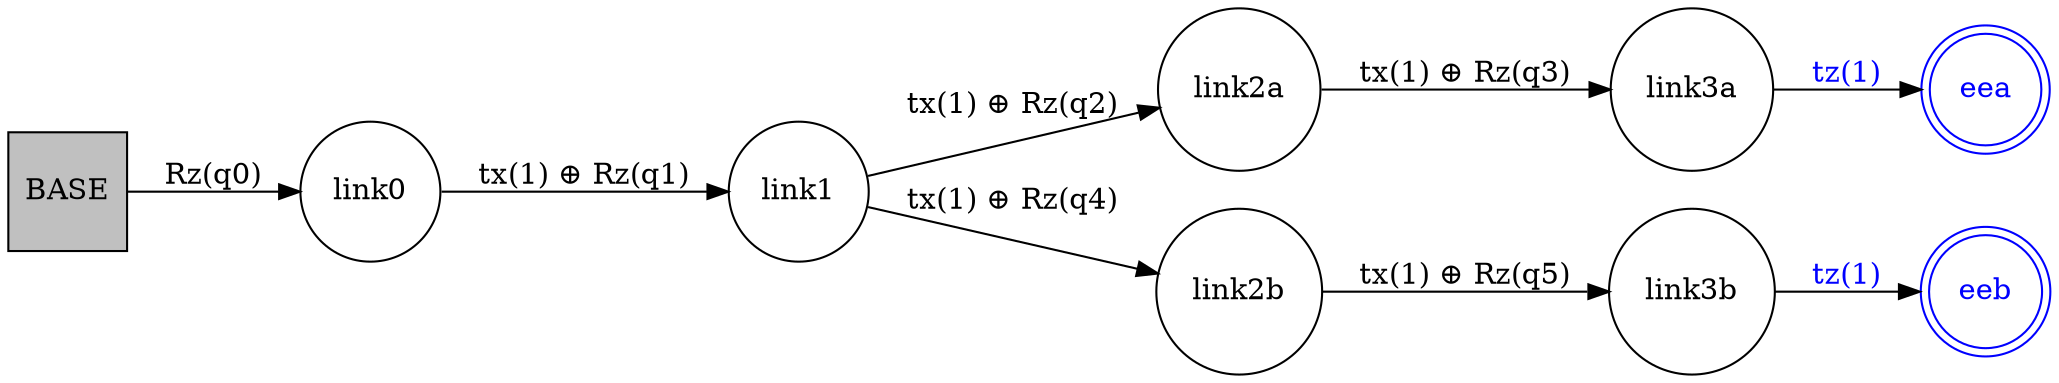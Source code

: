 digraph G {
graph [rankdir=LR];
  BASE [shape=square, style=filled, fillcolor=gray]
  link0 [shape="circle"];
  BASE -> link0 [label="Rz(q0)", arrowhead="normal"];
  link1 [shape="circle"];
  link0 -> link1 [label="tx(1) ⊕ Rz(q1)", arrowhead="normal"];
  link2a [shape="circle"];
  link1 -> link2a [label="tx(1) ⊕ Rz(q2)", arrowhead="normal"];
  link3a [shape="circle"];
  link2a -> link3a [label="tx(1) ⊕ Rz(q3)", arrowhead="normal"];
  link2b [shape="circle"];
  link1 -> link2b [label="tx(1) ⊕ Rz(q4)", arrowhead="normal"];
  link3b [shape="circle"];
  link2b -> link3b [label="tx(1) ⊕ Rz(q5)", arrowhead="normal"];
  eea [shape="doublecircle", color="blue", fontcolor="blue"];
  link3a -> eea [label="tz(1)", arrowhead="normal"fontcolor="blue"];
  eeb [shape="doublecircle", color="blue", fontcolor="blue"];
  link3b -> eeb [label="tz(1)", arrowhead="normal"fontcolor="blue"];
}
